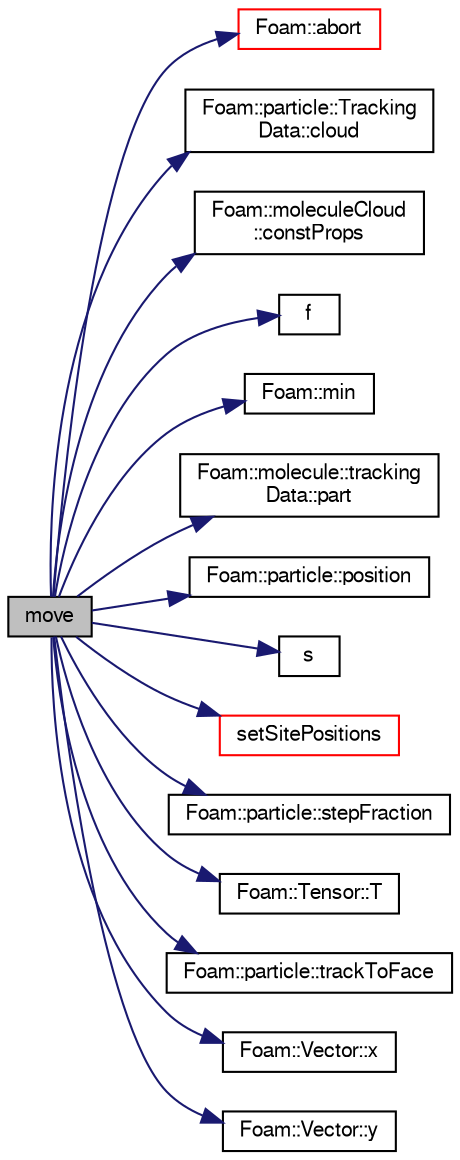 digraph "move"
{
  bgcolor="transparent";
  edge [fontname="FreeSans",fontsize="10",labelfontname="FreeSans",labelfontsize="10"];
  node [fontname="FreeSans",fontsize="10",shape=record];
  rankdir="LR";
  Node163 [label="move",height=0.2,width=0.4,color="black", fillcolor="grey75", style="filled", fontcolor="black"];
  Node163 -> Node164 [color="midnightblue",fontsize="10",style="solid",fontname="FreeSans"];
  Node164 [label="Foam::abort",height=0.2,width=0.4,color="red",URL="$a21124.html#a447107a607d03e417307c203fa5fb44b"];
  Node163 -> Node207 [color="midnightblue",fontsize="10",style="solid",fontname="FreeSans"];
  Node207 [label="Foam::particle::Tracking\lData::cloud",height=0.2,width=0.4,color="black",URL="$a23590.html#a75f12c9a2d28ecdfb85a8b1ad8034473",tooltip="Return a reference to the cloud. "];
  Node163 -> Node208 [color="midnightblue",fontsize="10",style="solid",fontname="FreeSans"];
  Node208 [label="Foam::moleculeCloud\l::constProps",height=0.2,width=0.4,color="black",URL="$a24406.html#a220e3a23ec9d1f8db5f918e96d14b773"];
  Node163 -> Node209 [color="midnightblue",fontsize="10",style="solid",fontname="FreeSans"];
  Node209 [label="f",height=0.2,width=0.4,color="black",URL="$a17900.html#a888be93833ac7a23170555c69c690288"];
  Node163 -> Node210 [color="midnightblue",fontsize="10",style="solid",fontname="FreeSans"];
  Node210 [label="Foam::min",height=0.2,width=0.4,color="black",URL="$a21124.html#a253e112ad2d56d96230ff39ea7f442dc"];
  Node163 -> Node211 [color="midnightblue",fontsize="10",style="solid",fontname="FreeSans"];
  Node211 [label="Foam::molecule::tracking\lData::part",height=0.2,width=0.4,color="black",URL="$a24398.html#a70701d2d1e5ea9cc8eaab3f0f3bc57e2"];
  Node163 -> Node212 [color="midnightblue",fontsize="10",style="solid",fontname="FreeSans"];
  Node212 [label="Foam::particle::position",height=0.2,width=0.4,color="black",URL="$a23586.html#aec20ad6ba1a80369ac11240fe4b9360e",tooltip="Return current particle position. "];
  Node163 -> Node213 [color="midnightblue",fontsize="10",style="solid",fontname="FreeSans"];
  Node213 [label="s",height=0.2,width=0.4,color="black",URL="$a18905.html#abb9c4233033fad2ad0206cd4adad3b9f"];
  Node163 -> Node214 [color="midnightblue",fontsize="10",style="solid",fontname="FreeSans"];
  Node214 [label="setSitePositions",height=0.2,width=0.4,color="red",URL="$a24390.html#a34075746abd0afcbb4f471d389da0166"];
  Node163 -> Node216 [color="midnightblue",fontsize="10",style="solid",fontname="FreeSans"];
  Node216 [label="Foam::particle::stepFraction",height=0.2,width=0.4,color="black",URL="$a23586.html#a5fbedea62176afaad79bf9bf32578d35",tooltip="Return the fraction of time-step completed. "];
  Node163 -> Node217 [color="midnightblue",fontsize="10",style="solid",fontname="FreeSans"];
  Node217 [label="Foam::Tensor::T",height=0.2,width=0.4,color="black",URL="$a27634.html#aac22a81e225268c16a0c3504fdf1432b",tooltip="Transpose. "];
  Node163 -> Node218 [color="midnightblue",fontsize="10",style="solid",fontname="FreeSans"];
  Node218 [label="Foam::particle::trackToFace",height=0.2,width=0.4,color="black",URL="$a23586.html#aabb055127a8bfdd7c92b88d0697ae8d1",tooltip="Track particle to a given position and returns 1.0 if the. "];
  Node163 -> Node219 [color="midnightblue",fontsize="10",style="solid",fontname="FreeSans"];
  Node219 [label="Foam::Vector::x",height=0.2,width=0.4,color="black",URL="$a28442.html#a63327976e5a8359700064a02ae22548e"];
  Node163 -> Node220 [color="midnightblue",fontsize="10",style="solid",fontname="FreeSans"];
  Node220 [label="Foam::Vector::y",height=0.2,width=0.4,color="black",URL="$a28442.html#a1ee865f676fbac703a49c6654dd3ad74"];
}
